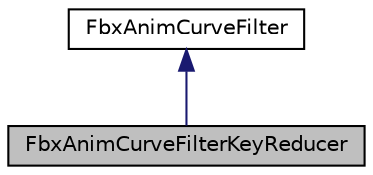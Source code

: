digraph "FbxAnimCurveFilterKeyReducer"
{
  edge [fontname="Helvetica",fontsize="10",labelfontname="Helvetica",labelfontsize="10"];
  node [fontname="Helvetica",fontsize="10",shape=record];
  Node0 [label="FbxAnimCurveFilterKeyReducer",height=0.2,width=0.4,color="black", fillcolor="grey75", style="filled", fontcolor="black"];
  Node1 -> Node0 [dir="back",color="midnightblue",fontsize="10",style="solid",fontname="Helvetica"];
  Node1 [label="FbxAnimCurveFilter",height=0.2,width=0.4,color="black", fillcolor="white", style="filled",URL="$class_fbx_anim_curve_filter.html"];
}
